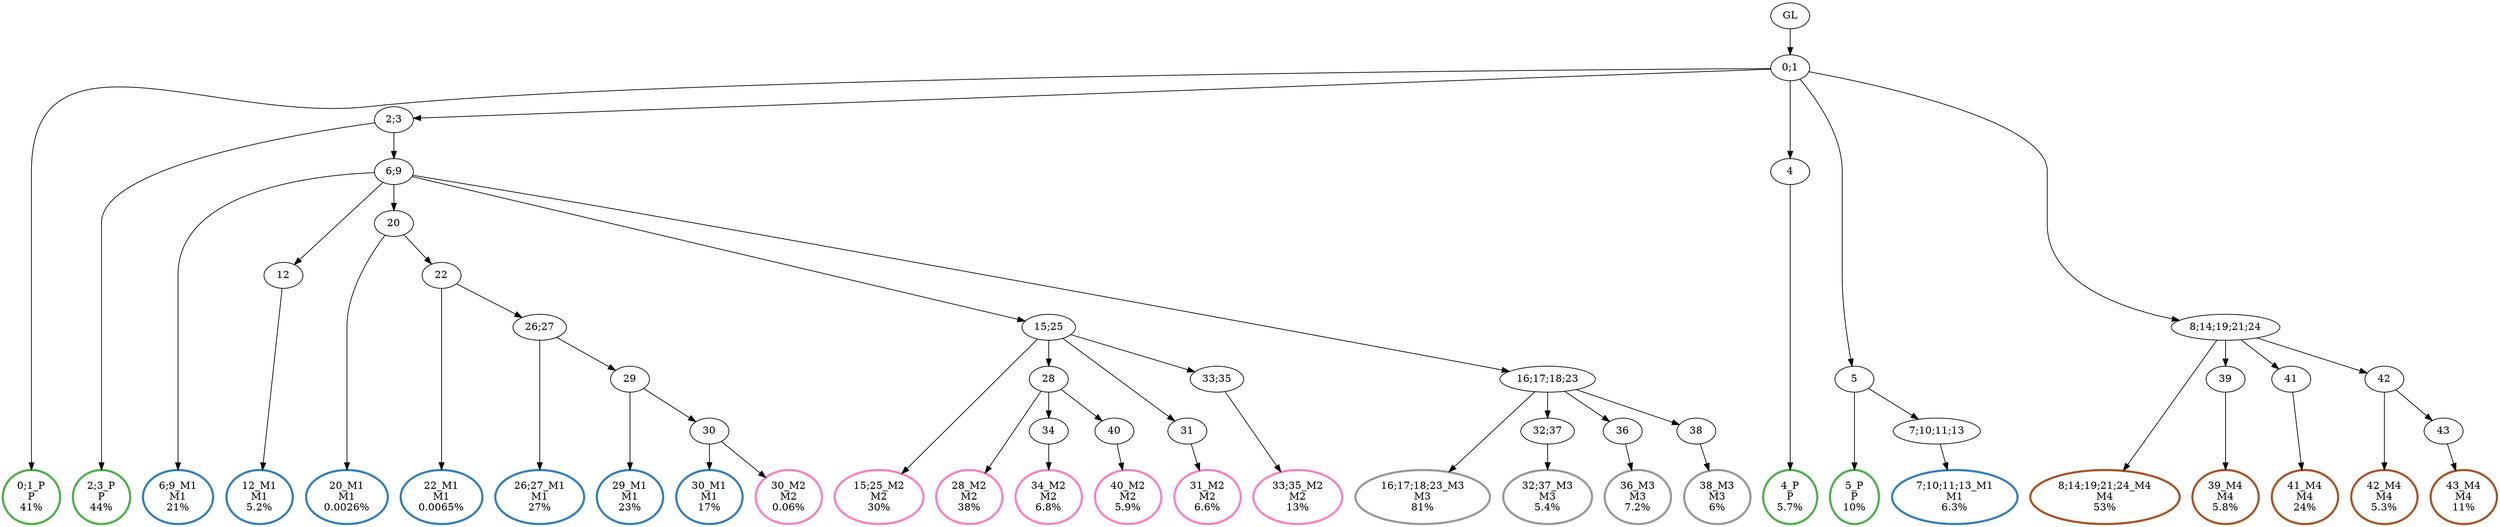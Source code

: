 digraph T {
	{
		rank=same
		53 [penwidth=3,colorscheme=set19,color=3,label="0;1_P\nP\n41%"]
		51 [penwidth=3,colorscheme=set19,color=3,label="2;3_P\nP\n44%"]
		49 [penwidth=3,colorscheme=set19,color=3,label="4_P\nP\n5.7%"]
		47 [penwidth=3,colorscheme=set19,color=3,label="5_P\nP\n10%"]
		45 [penwidth=3,colorscheme=set19,color=2,label="6;9_M1\nM1\n21%"]
		43 [penwidth=3,colorscheme=set19,color=2,label="12_M1\nM1\n5.2%"]
		41 [penwidth=3,colorscheme=set19,color=2,label="20_M1\nM1\n0.0026%"]
		39 [penwidth=3,colorscheme=set19,color=2,label="22_M1\nM1\n0.0065%"]
		37 [penwidth=3,colorscheme=set19,color=2,label="26;27_M1\nM1\n27%"]
		35 [penwidth=3,colorscheme=set19,color=2,label="29_M1\nM1\n23%"]
		33 [penwidth=3,colorscheme=set19,color=2,label="30_M1\nM1\n17%"]
		31 [penwidth=3,colorscheme=set19,color=2,label="7;10;11;13_M1\nM1\n6.3%"]
		29 [penwidth=3,colorscheme=set19,color=8,label="15;25_M2\nM2\n30%"]
		27 [penwidth=3,colorscheme=set19,color=8,label="28_M2\nM2\n38%"]
		25 [penwidth=3,colorscheme=set19,color=8,label="34_M2\nM2\n6.8%"]
		23 [penwidth=3,colorscheme=set19,color=8,label="40_M2\nM2\n5.9%"]
		21 [penwidth=3,colorscheme=set19,color=8,label="31_M2\nM2\n6.6%"]
		19 [penwidth=3,colorscheme=set19,color=8,label="33;35_M2\nM2\n13%"]
		18 [penwidth=3,colorscheme=set19,color=8,label="30_M2\nM2\n0.06%"]
		16 [penwidth=3,colorscheme=set19,color=9,label="16;17;18;23_M3\nM3\n81%"]
		14 [penwidth=3,colorscheme=set19,color=9,label="32;37_M3\nM3\n5.4%"]
		12 [penwidth=3,colorscheme=set19,color=9,label="36_M3\nM3\n7.2%"]
		10 [penwidth=3,colorscheme=set19,color=9,label="38_M3\nM3\n6%"]
		8 [penwidth=3,colorscheme=set19,color=7,label="8;14;19;21;24_M4\nM4\n53%"]
		6 [penwidth=3,colorscheme=set19,color=7,label="39_M4\nM4\n5.8%"]
		4 [penwidth=3,colorscheme=set19,color=7,label="41_M4\nM4\n24%"]
		2 [penwidth=3,colorscheme=set19,color=7,label="42_M4\nM4\n5.3%"]
		0 [penwidth=3,colorscheme=set19,color=7,label="43_M4\nM4\n11%"]
	}
	55 [label="GL"]
	54 [label="0;1"]
	52 [label="2;3"]
	50 [label="4"]
	48 [label="5"]
	46 [label="6;9"]
	44 [label="12"]
	42 [label="20"]
	40 [label="22"]
	38 [label="26;27"]
	36 [label="29"]
	34 [label="30"]
	32 [label="7;10;11;13"]
	30 [label="15;25"]
	28 [label="28"]
	26 [label="34"]
	24 [label="40"]
	22 [label="31"]
	20 [label="33;35"]
	17 [label="16;17;18;23"]
	15 [label="32;37"]
	13 [label="36"]
	11 [label="38"]
	9 [label="8;14;19;21;24"]
	7 [label="39"]
	5 [label="41"]
	3 [label="42"]
	1 [label="43"]
	55 -> 54
	54 -> 53
	54 -> 52
	54 -> 50
	54 -> 48
	54 -> 9
	52 -> 51
	52 -> 46
	50 -> 49
	48 -> 47
	48 -> 32
	46 -> 45
	46 -> 44
	46 -> 42
	46 -> 30
	46 -> 17
	44 -> 43
	42 -> 41
	42 -> 40
	40 -> 39
	40 -> 38
	38 -> 37
	38 -> 36
	36 -> 35
	36 -> 34
	34 -> 33
	34 -> 18
	32 -> 31
	30 -> 29
	30 -> 28
	30 -> 22
	30 -> 20
	28 -> 27
	28 -> 26
	28 -> 24
	26 -> 25
	24 -> 23
	22 -> 21
	20 -> 19
	17 -> 16
	17 -> 15
	17 -> 13
	17 -> 11
	15 -> 14
	13 -> 12
	11 -> 10
	9 -> 8
	9 -> 7
	9 -> 5
	9 -> 3
	7 -> 6
	5 -> 4
	3 -> 2
	3 -> 1
	1 -> 0
}
